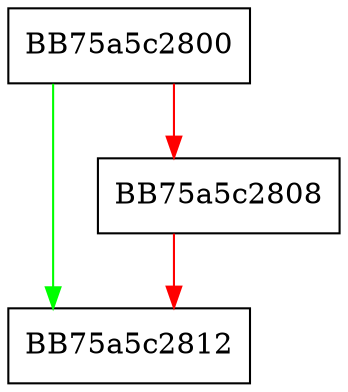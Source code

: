 digraph _Delete_this {
  node [shape="box"];
  graph [splines=ortho];
  BB75a5c2800 -> BB75a5c2812 [color="green"];
  BB75a5c2800 -> BB75a5c2808 [color="red"];
  BB75a5c2808 -> BB75a5c2812 [color="red"];
}